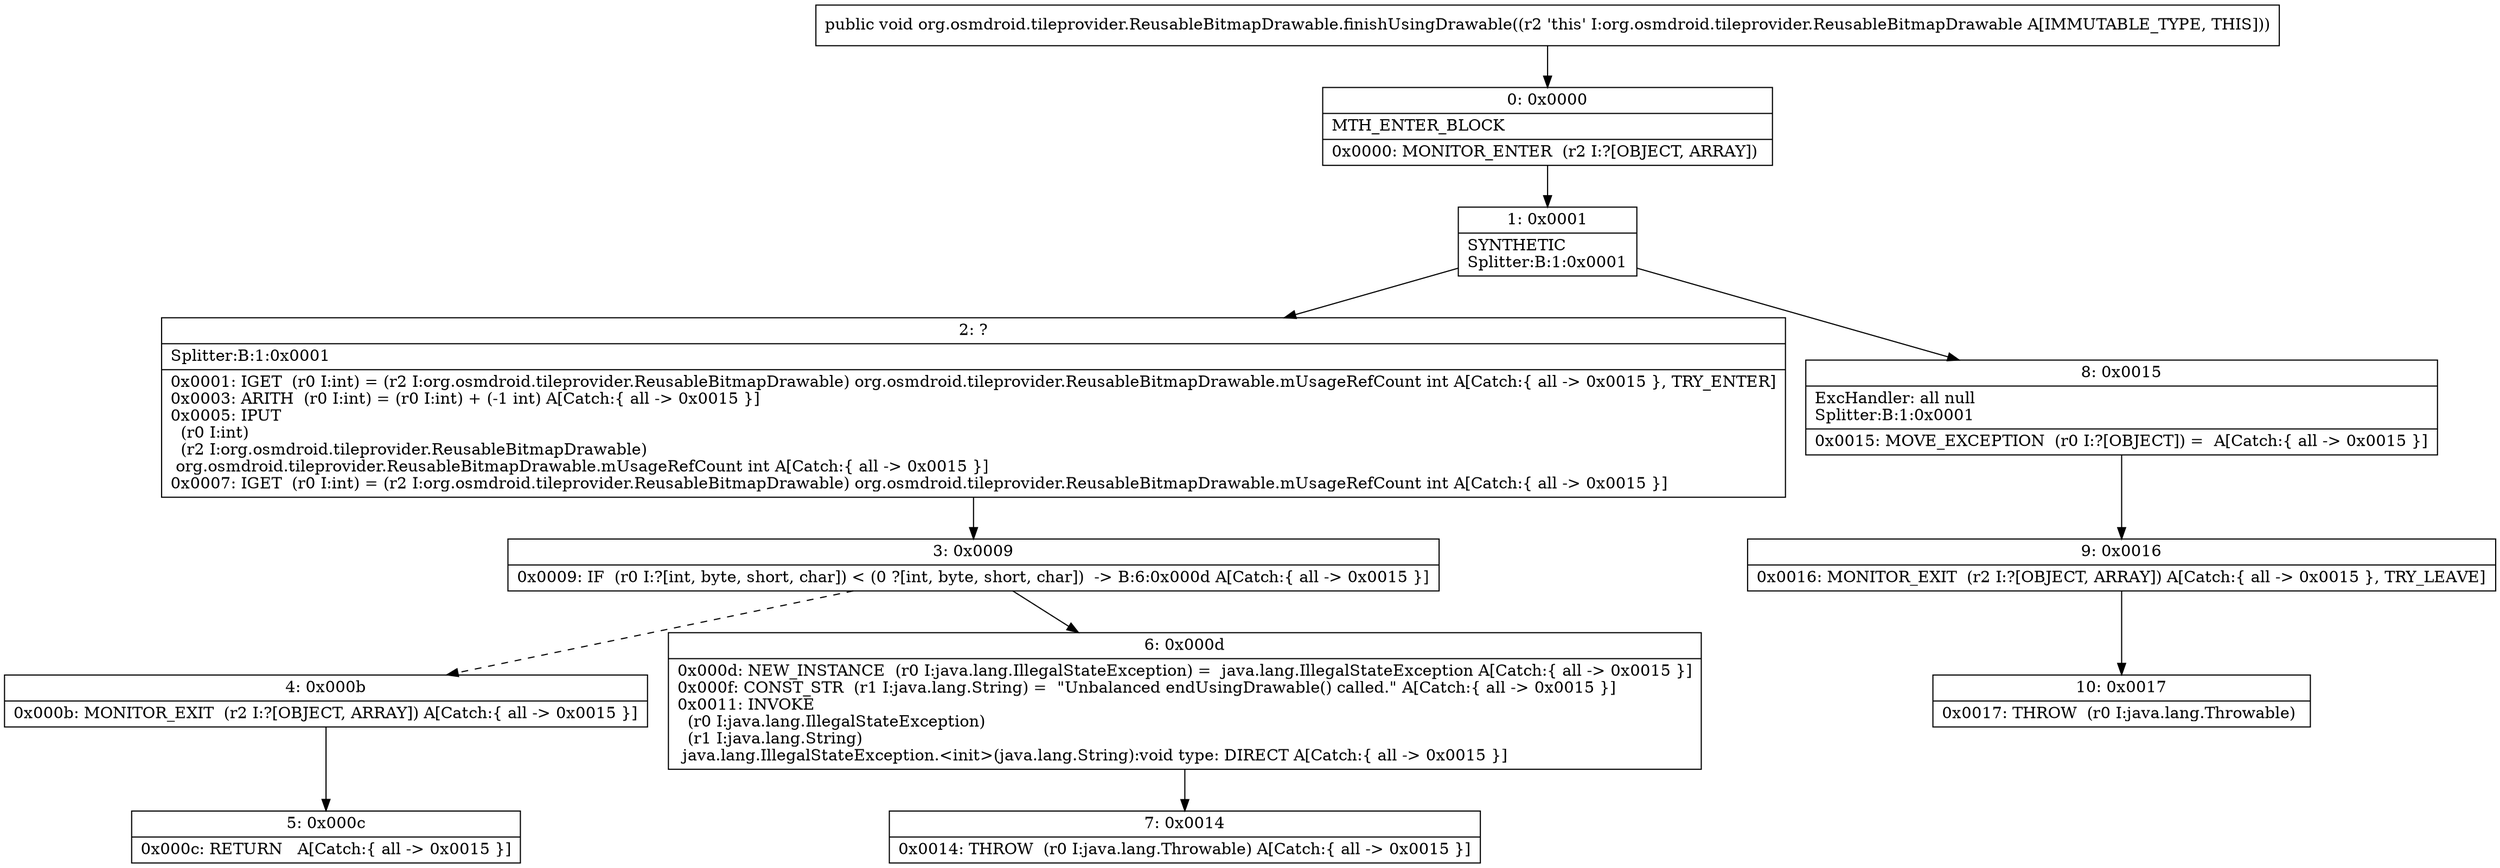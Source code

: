 digraph "CFG fororg.osmdroid.tileprovider.ReusableBitmapDrawable.finishUsingDrawable()V" {
Node_0 [shape=record,label="{0\:\ 0x0000|MTH_ENTER_BLOCK\l|0x0000: MONITOR_ENTER  (r2 I:?[OBJECT, ARRAY]) \l}"];
Node_1 [shape=record,label="{1\:\ 0x0001|SYNTHETIC\lSplitter:B:1:0x0001\l}"];
Node_2 [shape=record,label="{2\:\ ?|Splitter:B:1:0x0001\l|0x0001: IGET  (r0 I:int) = (r2 I:org.osmdroid.tileprovider.ReusableBitmapDrawable) org.osmdroid.tileprovider.ReusableBitmapDrawable.mUsageRefCount int A[Catch:\{ all \-\> 0x0015 \}, TRY_ENTER]\l0x0003: ARITH  (r0 I:int) = (r0 I:int) + (\-1 int) A[Catch:\{ all \-\> 0x0015 \}]\l0x0005: IPUT  \l  (r0 I:int)\l  (r2 I:org.osmdroid.tileprovider.ReusableBitmapDrawable)\l org.osmdroid.tileprovider.ReusableBitmapDrawable.mUsageRefCount int A[Catch:\{ all \-\> 0x0015 \}]\l0x0007: IGET  (r0 I:int) = (r2 I:org.osmdroid.tileprovider.ReusableBitmapDrawable) org.osmdroid.tileprovider.ReusableBitmapDrawable.mUsageRefCount int A[Catch:\{ all \-\> 0x0015 \}]\l}"];
Node_3 [shape=record,label="{3\:\ 0x0009|0x0009: IF  (r0 I:?[int, byte, short, char]) \< (0 ?[int, byte, short, char])  \-\> B:6:0x000d A[Catch:\{ all \-\> 0x0015 \}]\l}"];
Node_4 [shape=record,label="{4\:\ 0x000b|0x000b: MONITOR_EXIT  (r2 I:?[OBJECT, ARRAY]) A[Catch:\{ all \-\> 0x0015 \}]\l}"];
Node_5 [shape=record,label="{5\:\ 0x000c|0x000c: RETURN   A[Catch:\{ all \-\> 0x0015 \}]\l}"];
Node_6 [shape=record,label="{6\:\ 0x000d|0x000d: NEW_INSTANCE  (r0 I:java.lang.IllegalStateException) =  java.lang.IllegalStateException A[Catch:\{ all \-\> 0x0015 \}]\l0x000f: CONST_STR  (r1 I:java.lang.String) =  \"Unbalanced endUsingDrawable() called.\" A[Catch:\{ all \-\> 0x0015 \}]\l0x0011: INVOKE  \l  (r0 I:java.lang.IllegalStateException)\l  (r1 I:java.lang.String)\l java.lang.IllegalStateException.\<init\>(java.lang.String):void type: DIRECT A[Catch:\{ all \-\> 0x0015 \}]\l}"];
Node_7 [shape=record,label="{7\:\ 0x0014|0x0014: THROW  (r0 I:java.lang.Throwable) A[Catch:\{ all \-\> 0x0015 \}]\l}"];
Node_8 [shape=record,label="{8\:\ 0x0015|ExcHandler: all null\lSplitter:B:1:0x0001\l|0x0015: MOVE_EXCEPTION  (r0 I:?[OBJECT]) =  A[Catch:\{ all \-\> 0x0015 \}]\l}"];
Node_9 [shape=record,label="{9\:\ 0x0016|0x0016: MONITOR_EXIT  (r2 I:?[OBJECT, ARRAY]) A[Catch:\{ all \-\> 0x0015 \}, TRY_LEAVE]\l}"];
Node_10 [shape=record,label="{10\:\ 0x0017|0x0017: THROW  (r0 I:java.lang.Throwable) \l}"];
MethodNode[shape=record,label="{public void org.osmdroid.tileprovider.ReusableBitmapDrawable.finishUsingDrawable((r2 'this' I:org.osmdroid.tileprovider.ReusableBitmapDrawable A[IMMUTABLE_TYPE, THIS])) }"];
MethodNode -> Node_0;
Node_0 -> Node_1;
Node_1 -> Node_2;
Node_1 -> Node_8;
Node_2 -> Node_3;
Node_3 -> Node_4[style=dashed];
Node_3 -> Node_6;
Node_4 -> Node_5;
Node_6 -> Node_7;
Node_8 -> Node_9;
Node_9 -> Node_10;
}

